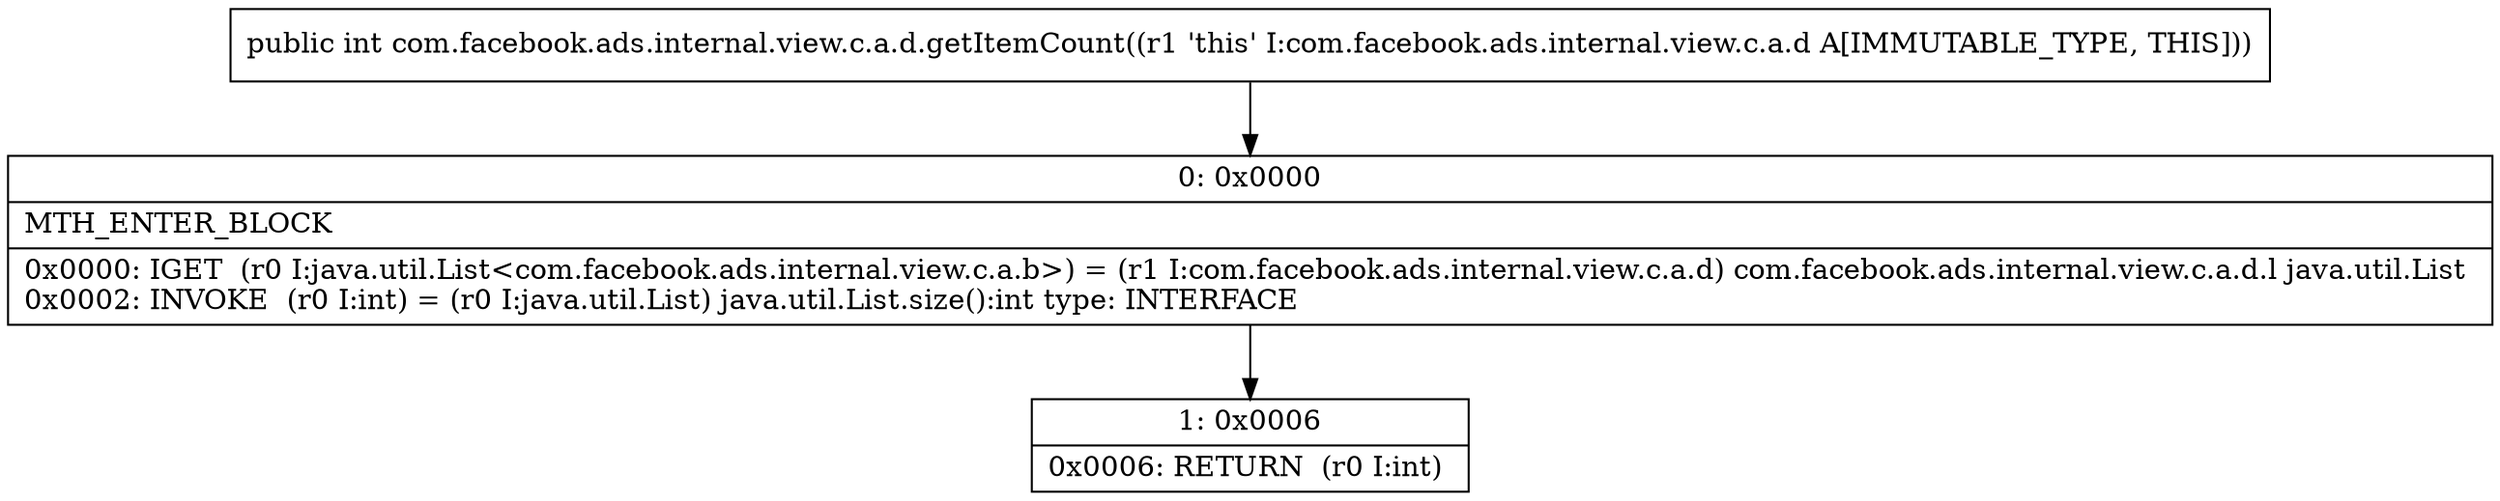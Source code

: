 digraph "CFG forcom.facebook.ads.internal.view.c.a.d.getItemCount()I" {
Node_0 [shape=record,label="{0\:\ 0x0000|MTH_ENTER_BLOCK\l|0x0000: IGET  (r0 I:java.util.List\<com.facebook.ads.internal.view.c.a.b\>) = (r1 I:com.facebook.ads.internal.view.c.a.d) com.facebook.ads.internal.view.c.a.d.l java.util.List \l0x0002: INVOKE  (r0 I:int) = (r0 I:java.util.List) java.util.List.size():int type: INTERFACE \l}"];
Node_1 [shape=record,label="{1\:\ 0x0006|0x0006: RETURN  (r0 I:int) \l}"];
MethodNode[shape=record,label="{public int com.facebook.ads.internal.view.c.a.d.getItemCount((r1 'this' I:com.facebook.ads.internal.view.c.a.d A[IMMUTABLE_TYPE, THIS])) }"];
MethodNode -> Node_0;
Node_0 -> Node_1;
}

